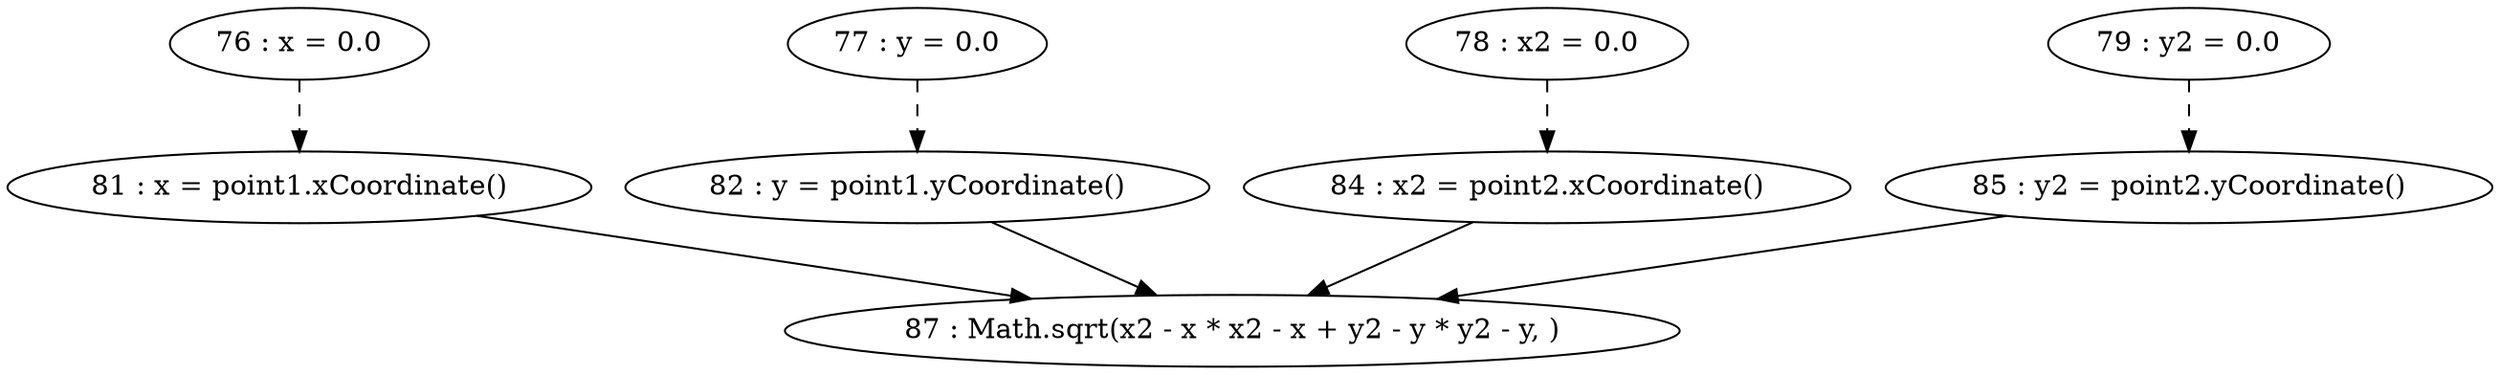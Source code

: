 digraph G {
"76 : x = 0.0"
"76 : x = 0.0" -> "81 : x = point1.xCoordinate()" [style=dashed]
"77 : y = 0.0"
"77 : y = 0.0" -> "82 : y = point1.yCoordinate()" [style=dashed]
"78 : x2 = 0.0"
"78 : x2 = 0.0" -> "84 : x2 = point2.xCoordinate()" [style=dashed]
"79 : y2 = 0.0"
"79 : y2 = 0.0" -> "85 : y2 = point2.yCoordinate()" [style=dashed]
"81 : x = point1.xCoordinate()"
"81 : x = point1.xCoordinate()" -> "87 : Math.sqrt(x2 - x * x2 - x + y2 - y * y2 - y, )"
"82 : y = point1.yCoordinate()"
"82 : y = point1.yCoordinate()" -> "87 : Math.sqrt(x2 - x * x2 - x + y2 - y * y2 - y, )"
"84 : x2 = point2.xCoordinate()"
"84 : x2 = point2.xCoordinate()" -> "87 : Math.sqrt(x2 - x * x2 - x + y2 - y * y2 - y, )"
"85 : y2 = point2.yCoordinate()"
"85 : y2 = point2.yCoordinate()" -> "87 : Math.sqrt(x2 - x * x2 - x + y2 - y * y2 - y, )"
"87 : Math.sqrt(x2 - x * x2 - x + y2 - y * y2 - y, )"
}